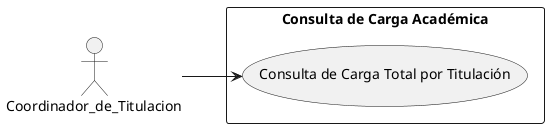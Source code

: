 @startuml
left to right direction
actor Coordinador_de_Titulacion as CT
rectangle "Consulta de Carga Académica" {
    usecase "Consulta de Carga Total por Titulación" as UC5
    CT --> UC5
}
@enduml
